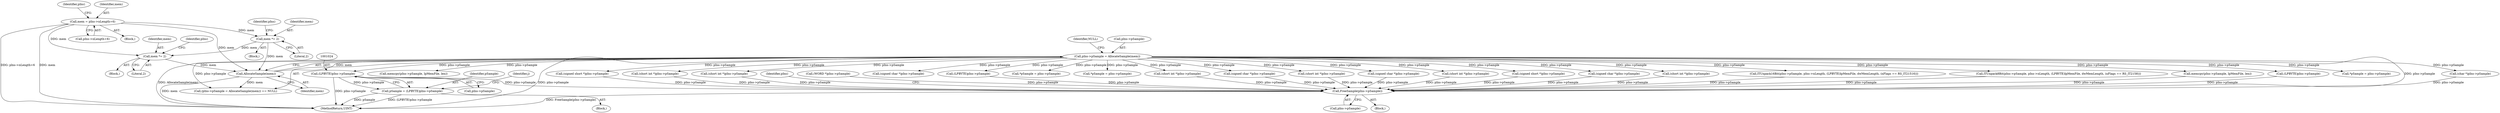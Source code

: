digraph "0_gstreamer_bc2cdd57d549ab3ba59782e9b395d0cd683fd3ac@pointer" {
"1001023" [label="(Call,(LPBYTE)pIns->pSample)"];
"1000182" [label="(Call,pIns->pSample = AllocateSample(mem))"];
"1000186" [label="(Call,AllocateSample(mem))"];
"1000159" [label="(Call,mem *= 2)"];
"1000112" [label="(Call,mem = pIns->nLength+6)"];
"1000172" [label="(Call,mem *= 2)"];
"1001021" [label="(Call,pSample = (LPBYTE)pIns->pSample)"];
"1002032" [label="(Call,FreeSample(pIns->pSample))"];
"1000161" [label="(Literal,2)"];
"1000164" [label="(Identifier,pIns)"];
"1001190" [label="(Call,(char *)pIns->pSample)"];
"1000159" [label="(Call,mem *= 2)"];
"1000160" [label="(Identifier,mem)"];
"1002038" [label="(Identifier,pIns)"];
"1000183" [label="(Call,pIns->pSample)"];
"1001645" [label="(Call,(signed short *)pIns->pSample)"];
"1000414" [label="(Call,(short int *)pIns->pSample)"];
"1000219" [label="(Call,*pSample = pIns->pSample)"];
"1000182" [label="(Call,pIns->pSample = AllocateSample(mem))"];
"1001023" [label="(Call,(LPBYTE)pIns->pSample)"];
"1000586" [label="(Call,(short int *)pIns->pSample)"];
"1000173" [label="(Identifier,mem)"];
"1001287" [label="(Call,(WORD *)pIns->pSample)"];
"1000468" [label="(Call,memcpy(pIns->pSample, lpMemFile, len))"];
"1001329" [label="(Call,(LPBYTE)pIns->pSample)"];
"1000122" [label="(Identifier,pIns)"];
"1000177" [label="(Identifier,pIns)"];
"1002047" [label="(MethodReturn,UINT)"];
"1000112" [label="(Call,mem = pIns->nLength+6)"];
"1000114" [label="(Call,pIns->nLength+6)"];
"1000158" [label="(Block,)"];
"1000852" [label="(Call,(short int *)pIns->pSample)"];
"1000637" [label="(Call,(signed char *)pIns->pSample)"];
"1001114" [label="(Call,(short int *)pIns->pSample)"];
"1000737" [label="(Call,(signed char *)pIns->pSample)"];
"1000106" [label="(Block,)"];
"1001022" [label="(Identifier,pSample)"];
"1000181" [label="(Call,(pIns->pSample = AllocateSample(mem)) == NULL)"];
"1001254" [label="(Call,(signed char *)pIns->pSample)"];
"1001031" [label="(Identifier,j)"];
"1000188" [label="(Identifier,NULL)"];
"1000477" [label="(Call,(short int *)pIns->pSample)"];
"1000187" [label="(Identifier,mem)"];
"1002026" [label="(Block,)"];
"1000113" [label="(Identifier,mem)"];
"1000259" [label="(Call,*pSample = pIns->pSample)"];
"1000324" [label="(Call,*pSample = pIns->pSample)"];
"1001818" [label="(Call,(signed short *)pIns->pSample)"];
"1000531" [label="(Call,(signed char *)pIns->pSample)"];
"1001931" [label="(Call,(short int *)pIns->pSample)"];
"1000967" [label="(Call,ITUnpack16Bit(pIns->pSample, pIns->nLength, (LPBYTE)lpMemFile, dwMemLength, (nFlags == RS_IT21516)))"];
"1000952" [label="(Call,ITUnpack8Bit(pIns->pSample, pIns->nLength, (LPBYTE)lpMemFile, dwMemLength, (nFlags == RS_IT2158)))"];
"1002011" [label="(Call,memcpy(pIns->pSample, lpMemFile, len))"];
"1001021" [label="(Call,pSample = (LPBYTE)pIns->pSample)"];
"1002032" [label="(Call,FreeSample(pIns->pSample))"];
"1000984" [label="(Block,)"];
"1002033" [label="(Call,pIns->pSample)"];
"1001025" [label="(Call,pIns->pSample)"];
"1000171" [label="(Block,)"];
"1001516" [label="(Call,(LPBYTE)pIns->pSample)"];
"1000186" [label="(Call,AllocateSample(mem))"];
"1000172" [label="(Call,mem *= 2)"];
"1000174" [label="(Literal,2)"];
"1001023" -> "1001021"  [label="AST: "];
"1001023" -> "1001025"  [label="CFG: "];
"1001024" -> "1001023"  [label="AST: "];
"1001025" -> "1001023"  [label="AST: "];
"1001021" -> "1001023"  [label="CFG: "];
"1001023" -> "1002047"  [label="DDG: pIns->pSample"];
"1001023" -> "1001021"  [label="DDG: pIns->pSample"];
"1000182" -> "1001023"  [label="DDG: pIns->pSample"];
"1001023" -> "1002032"  [label="DDG: pIns->pSample"];
"1000182" -> "1000181"  [label="AST: "];
"1000182" -> "1000186"  [label="CFG: "];
"1000183" -> "1000182"  [label="AST: "];
"1000186" -> "1000182"  [label="AST: "];
"1000188" -> "1000182"  [label="CFG: "];
"1000182" -> "1002047"  [label="DDG: AllocateSample(mem)"];
"1000182" -> "1002047"  [label="DDG: pIns->pSample"];
"1000182" -> "1000181"  [label="DDG: pIns->pSample"];
"1000186" -> "1000182"  [label="DDG: mem"];
"1000182" -> "1000219"  [label="DDG: pIns->pSample"];
"1000182" -> "1000259"  [label="DDG: pIns->pSample"];
"1000182" -> "1000324"  [label="DDG: pIns->pSample"];
"1000182" -> "1000414"  [label="DDG: pIns->pSample"];
"1000182" -> "1000468"  [label="DDG: pIns->pSample"];
"1000182" -> "1000477"  [label="DDG: pIns->pSample"];
"1000182" -> "1000531"  [label="DDG: pIns->pSample"];
"1000182" -> "1000586"  [label="DDG: pIns->pSample"];
"1000182" -> "1000637"  [label="DDG: pIns->pSample"];
"1000182" -> "1000737"  [label="DDG: pIns->pSample"];
"1000182" -> "1000852"  [label="DDG: pIns->pSample"];
"1000182" -> "1000952"  [label="DDG: pIns->pSample"];
"1000182" -> "1000967"  [label="DDG: pIns->pSample"];
"1000182" -> "1001114"  [label="DDG: pIns->pSample"];
"1000182" -> "1001190"  [label="DDG: pIns->pSample"];
"1000182" -> "1001254"  [label="DDG: pIns->pSample"];
"1000182" -> "1001329"  [label="DDG: pIns->pSample"];
"1000182" -> "1001516"  [label="DDG: pIns->pSample"];
"1000182" -> "1001645"  [label="DDG: pIns->pSample"];
"1000182" -> "1001818"  [label="DDG: pIns->pSample"];
"1000182" -> "1001931"  [label="DDG: pIns->pSample"];
"1000182" -> "1002011"  [label="DDG: pIns->pSample"];
"1000182" -> "1002032"  [label="DDG: pIns->pSample"];
"1000186" -> "1000187"  [label="CFG: "];
"1000187" -> "1000186"  [label="AST: "];
"1000186" -> "1002047"  [label="DDG: mem"];
"1000186" -> "1000181"  [label="DDG: mem"];
"1000159" -> "1000186"  [label="DDG: mem"];
"1000112" -> "1000186"  [label="DDG: mem"];
"1000172" -> "1000186"  [label="DDG: mem"];
"1000159" -> "1000158"  [label="AST: "];
"1000159" -> "1000161"  [label="CFG: "];
"1000160" -> "1000159"  [label="AST: "];
"1000161" -> "1000159"  [label="AST: "];
"1000164" -> "1000159"  [label="CFG: "];
"1000112" -> "1000159"  [label="DDG: mem"];
"1000159" -> "1000172"  [label="DDG: mem"];
"1000112" -> "1000106"  [label="AST: "];
"1000112" -> "1000114"  [label="CFG: "];
"1000113" -> "1000112"  [label="AST: "];
"1000114" -> "1000112"  [label="AST: "];
"1000122" -> "1000112"  [label="CFG: "];
"1000112" -> "1002047"  [label="DDG: pIns->nLength+6"];
"1000112" -> "1002047"  [label="DDG: mem"];
"1000112" -> "1000172"  [label="DDG: mem"];
"1000172" -> "1000171"  [label="AST: "];
"1000172" -> "1000174"  [label="CFG: "];
"1000173" -> "1000172"  [label="AST: "];
"1000174" -> "1000172"  [label="AST: "];
"1000177" -> "1000172"  [label="CFG: "];
"1001021" -> "1000984"  [label="AST: "];
"1001022" -> "1001021"  [label="AST: "];
"1001031" -> "1001021"  [label="CFG: "];
"1001021" -> "1002047"  [label="DDG: (LPBYTE)pIns->pSample"];
"1001021" -> "1002047"  [label="DDG: pSample"];
"1002032" -> "1002026"  [label="AST: "];
"1002032" -> "1002033"  [label="CFG: "];
"1002033" -> "1002032"  [label="AST: "];
"1002038" -> "1002032"  [label="CFG: "];
"1002032" -> "1002047"  [label="DDG: FreeSample(pIns->pSample)"];
"1000637" -> "1002032"  [label="DDG: pIns->pSample"];
"1000952" -> "1002032"  [label="DDG: pIns->pSample"];
"1001818" -> "1002032"  [label="DDG: pIns->pSample"];
"1001516" -> "1002032"  [label="DDG: pIns->pSample"];
"1000737" -> "1002032"  [label="DDG: pIns->pSample"];
"1001114" -> "1002032"  [label="DDG: pIns->pSample"];
"1000586" -> "1002032"  [label="DDG: pIns->pSample"];
"1000477" -> "1002032"  [label="DDG: pIns->pSample"];
"1001931" -> "1002032"  [label="DDG: pIns->pSample"];
"1002011" -> "1002032"  [label="DDG: pIns->pSample"];
"1001190" -> "1002032"  [label="DDG: pIns->pSample"];
"1000531" -> "1002032"  [label="DDG: pIns->pSample"];
"1000414" -> "1002032"  [label="DDG: pIns->pSample"];
"1000852" -> "1002032"  [label="DDG: pIns->pSample"];
"1001287" -> "1002032"  [label="DDG: pIns->pSample"];
"1001645" -> "1002032"  [label="DDG: pIns->pSample"];
"1001329" -> "1002032"  [label="DDG: pIns->pSample"];
"1000967" -> "1002032"  [label="DDG: pIns->pSample"];
}
